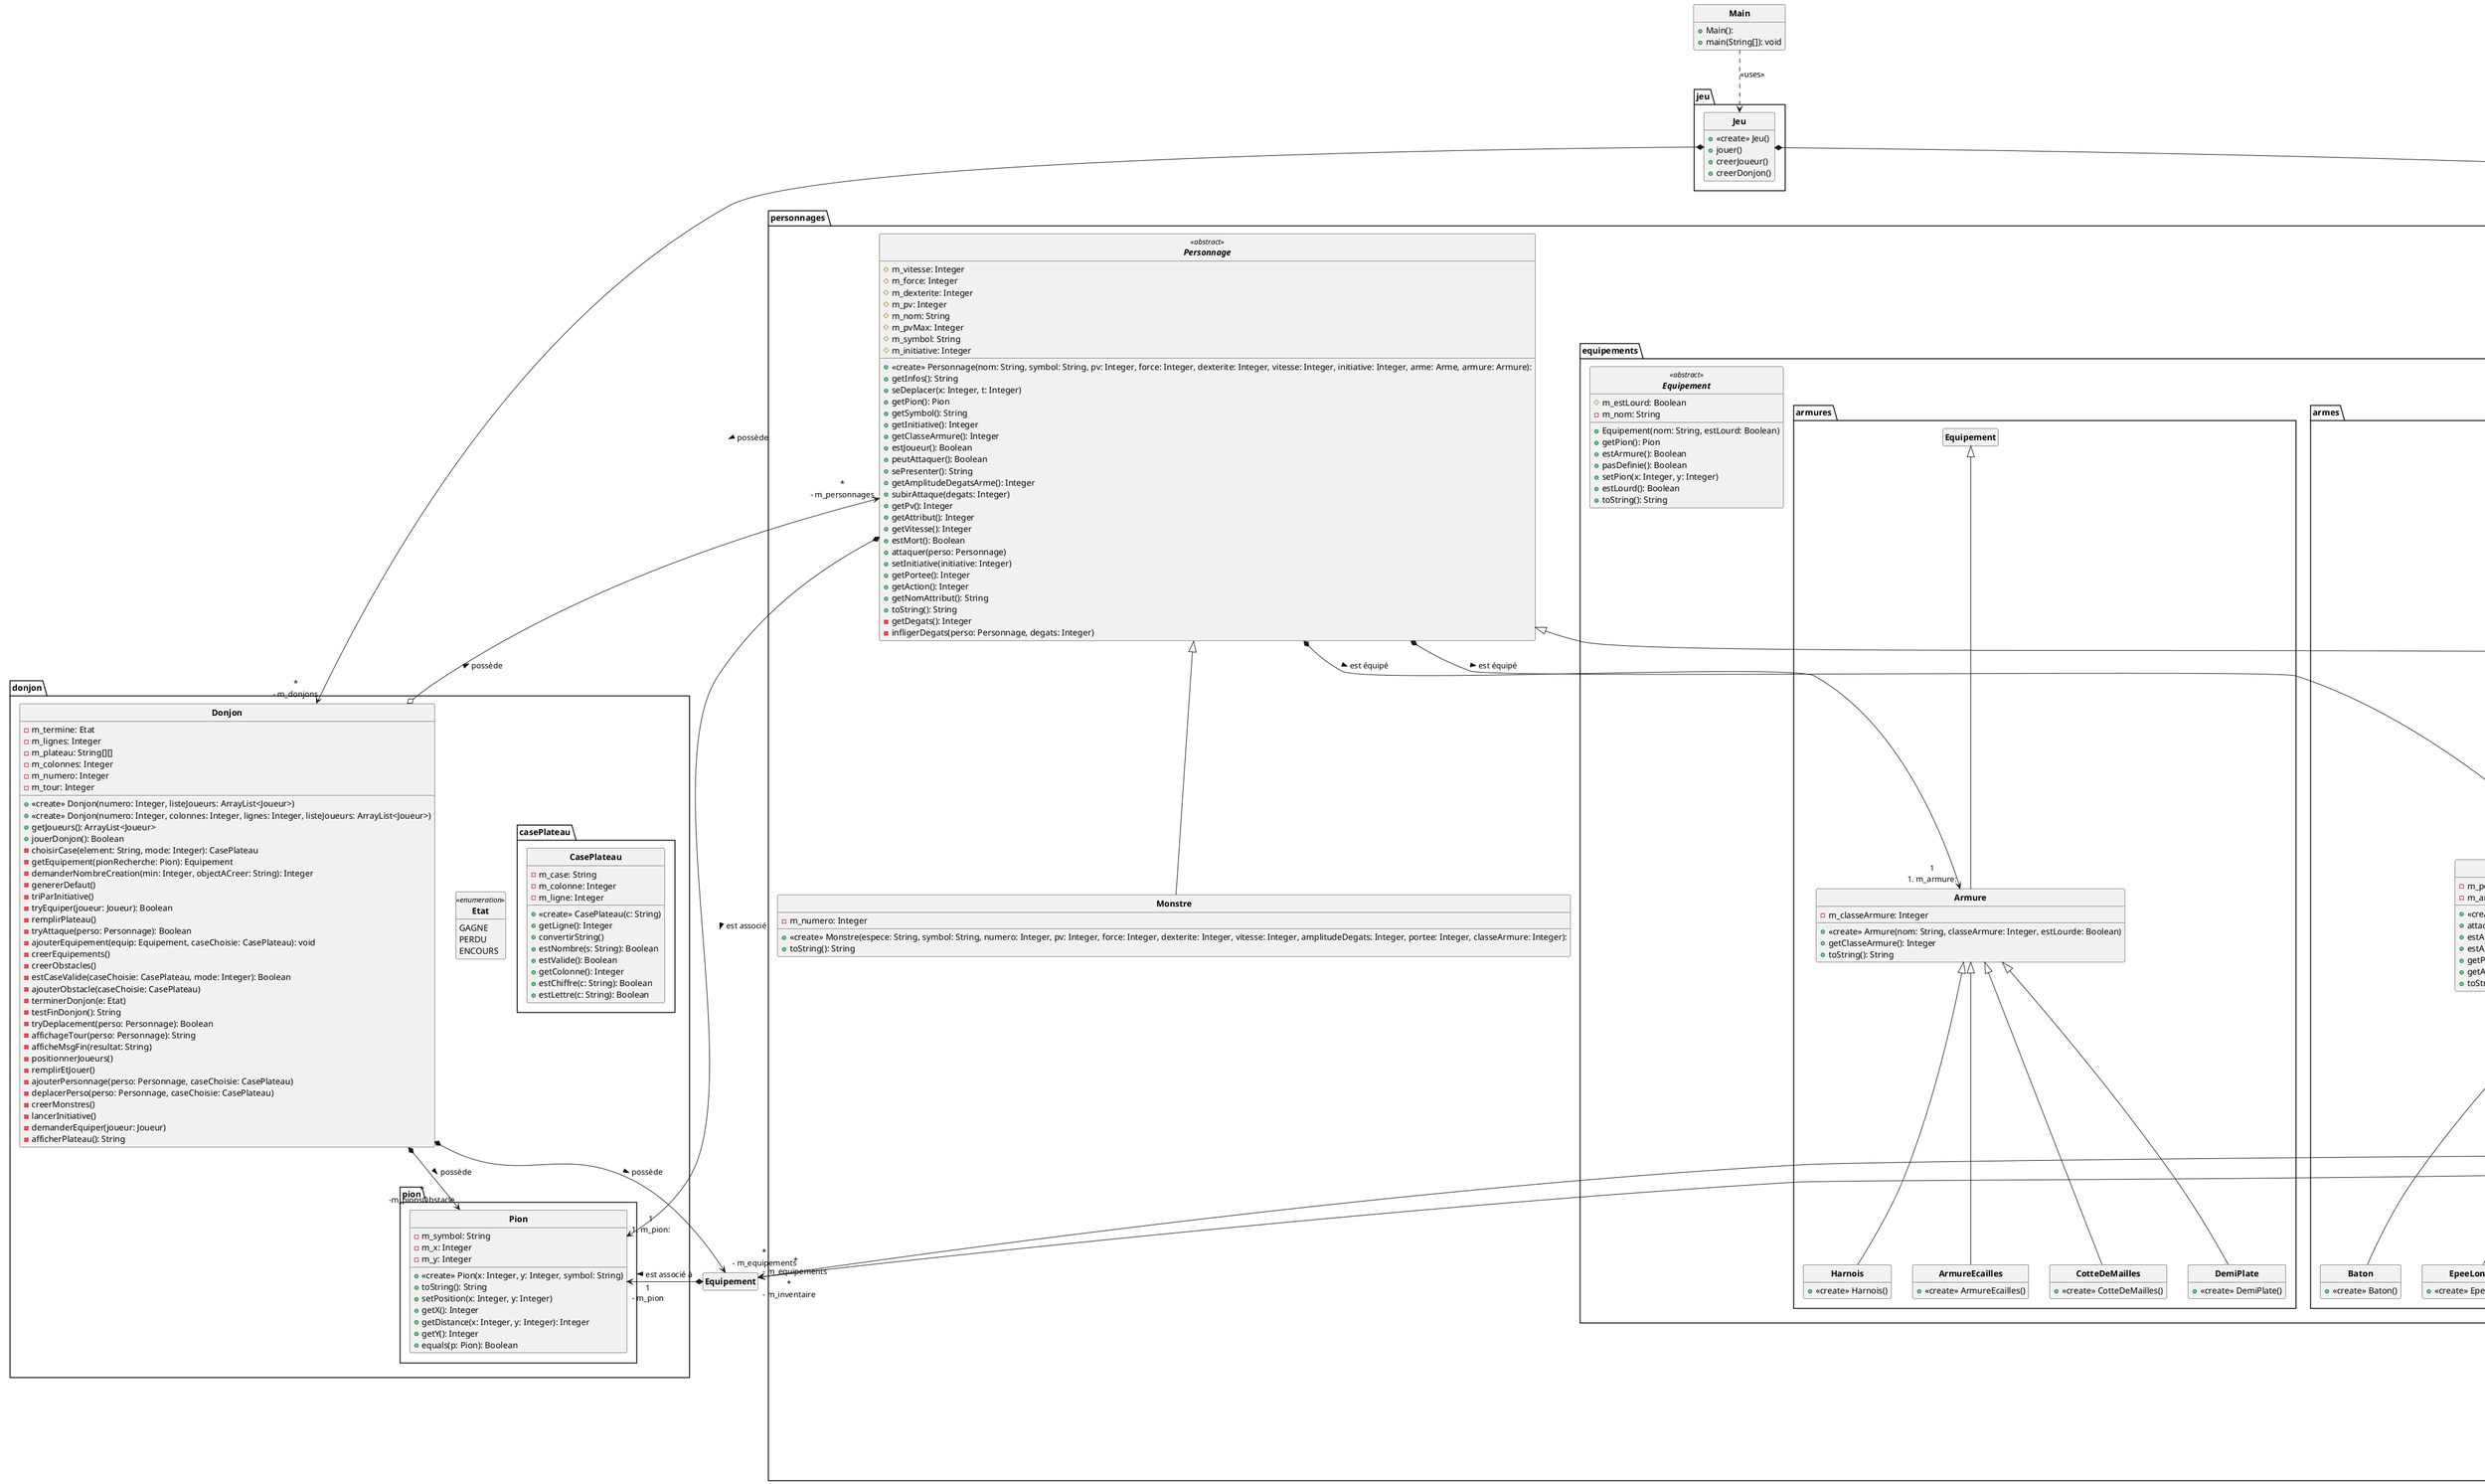 @startuml
skinparam AttributeIconSize 0
skinparam classFontStyle Bold
skinparam style strictuml
hide empty members

package donjon{
    package casePlateau{
        class CasePlateau {
          - m_case: String
          - m_colonne: Integer
          - m_ligne: Integer
          + <<create>> CasePlateau(c: String)
          + getLigne(): Integer
          + convertirString()
          + estNombre(s: String): Boolean
          + estValide(): Boolean
          + getColonne(): Integer
          + estChiffre(c: String): Boolean
          + estLettre(c: String): Boolean
        }
    }
    package pion{
        class Pion {
          - m_symbol: String
          - m_x: Integer
          - m_y: Integer
          + <<create >> Pion(x: Integer, y: Integer, symbol: String)
          + toString(): String
          + setPosition(x: Integer, y: Integer)
          + getX(): Integer
          + getDistance(x: Integer, y: Integer): Integer
          + getY(): Integer
          + equals(p: Pion): Boolean
        }
    }
    enum Etat << enumeration >> {
      GAGNE
      PERDU
      ENCOURS
    }
    class Donjon {
      - m_termine: Etat
      - m_lignes: Integer
      - m_plateau: String[][]
      - m_colonnes: Integer
      - m_numero: Integer
      - m_tour: Integer
      + <<create>> Donjon(numero: Integer, listeJoueurs: ArrayList<Joueur>)
      + <<create>> Donjon(numero: Integer, colonnes: Integer, lignes: Integer, listeJoueurs: ArrayList<Joueur>)
      + getJoueurs(): ArrayList<Joueur>
      + jouerDonjon(): Boolean
      - choisirCase(element: String, mode: Integer): CasePlateau
      - getEquipement(pionRecherche: Pion): Equipement
      - demanderNombreCreation(min: Integer, objectACreer: String): Integer
      - genererDefaut()
      - triParInitiative()
      - tryEquiper(joueur: Joueur): Boolean
      - remplirPlateau()
      - tryAttaque(perso: Personnage): Boolean
      - ajouterEquipement(equip: Equipement, caseChoisie: CasePlateau): void
      - creerEquipements()
      - creerObstacles()
      - estCaseValide(caseChoisie: CasePlateau, mode: Integer): Boolean
      - ajouterObstacle(caseChoisie: CasePlateau)
      - terminerDonjon(e: Etat)
      - testFinDonjon(): String
      - tryDeplacement(perso: Personnage): Boolean
      - affichageTour(perso: Personnage): String
      - afficheMsgFin(resultat: String)
      - positionnerJoueurs()
      - remplirEtJouer()
      - ajouterPersonnage(perso: Personnage, caseChoisie: CasePlateau)
      - deplacerPerso(perso: Personnage, caseChoisie: CasePlateau)
      - creerMonstres()
      - lancerInitiative()
      - demanderEquiper(joueur: Joueur)
      - afficherPlateau(): String
    }
}

package jeu{
    class Jeu {
      + <<create>> Jeu()
      + jouer()
      + creerJoueur()
      + creerDonjon()
    }
}

package personnages{
    package classes{
       abstract class Classe <<abstract>> {
          - m_pv: Integer
          - m_nom: String
	      + <<create>> Classe(nom: String, pv: Integer, equipements: ArrayList<Equipement>)
          + toString(): String
          + getPv(): Integer
          + getEquipements(): ArrayList<Equipement>
       }
        class Clerc extends Classe {
          - m_equipements: ArrayList<Equipement>
	      + <<create>> Clerc()
        }
        class Guerrier extends Classe {
          - m_equipements: ArrayList<Equipement>
	      + <<create>> Guerrier()
        }
        class Magicien extends Classe {
          - m_equipements: ArrayList<Equipement>
	      + <<create>> Magicien()
        }
        class Roublard extends Classe {
          - m_equipements: ArrayList<Equipement>
	      + <<create>> Roublard()
        }
    }
    package equipements{
        package armes{
	    class Arme extends Equipement {
              - m_portee: Integer
              - m_amplitudeDegats: Integer
	          + <<create>> Arme(nom: String, amplitudeDegats: Integer, portee: Integer, estLourde: Boolean)
              + attaque(): Integer
              + estArmeDistance(): Boolean
              + estArmure(): Boolean
              + getPortee(): Integer
              + getAmplitudeDegats(): Integer
              + toString(): String
            }
            class Arbalete extends Arme {
              + <<create>> Arbalete()
            }
            class Arc extends Arme {
              + <<create>> Arc()
            }
            class Baton extends Arme {
              + <<create>> Baton()
            }
            class EpeeLongue extends Arme {
              + <<create>> EpeeLongue()
            }
            class Fronde extends Arme {
              + <<create>> Fronde()
            }
            class Masse extends Arme {
              + <<create>> Masse()
            }
            class Rapiere extends Arme {
              + <<create>> Rapiere()
            }
        }
        package armures{
            class Armure extends Equipement {
              - m_classeArmure: Integer
	          + <<create>> Armure(nom: String, classeArmure: Integer, estLourde: Boolean)
              + getClasseArmure(): Integer
              + toString(): String
            }
            class ArmureEcailles extends Armure {
              + <<create>> ArmureEcailles()
            }
            class CotteDeMailles extends Armure {
              + <<create>> CotteDeMailles()
            }
            class DemiPlate extends Armure {
              + <<create>> DemiPlate()
            }
            class Harnois extends Armure {
              + <<create>> Harnois()
            }
        }
        abstract class Equipement <<abstract>> {
          # m_estLourd: Boolean
          - m_nom: String
	      + Equipement(nom: String, estLourd: Boolean)
          + getPion(): Pion
          + estArmure(): Boolean
          + pasDefinie(): Boolean
          + setPion(x: Integer, y: Integer)
          + estLourd(): Boolean
          + toString(): String
        }
    }
    package races{
        class Elf extends Race {
          + <<create>> Elf()
        }
        class Halfelin extends Race {
          + <<create>> Halfelin()
        }
        class Humain extends Race {
          + <<create>> Humain()
        }
        class Nain extends Race {
          + <<create>> Nain()
        }
        abstract class Race <<abstract>> {
          - m_nom: String
          - m_dexterite: Integer
          - m_vitesse: Integer
          - m_initiative: Integer
          - m_force: Integer
          - m_pv: Integer
	      + <<create>> Race(nom: String, pv: Integer, force: Integer, dexterite: Integer, vitesse: Integer, initiative: Integer):
          + toString(): String
          + setAttributs(pv: Integer, force: Integer, dexterite: Integer, vitesse:  Integer, initiative: Integer)
        }
    }
    class Joueur extends Personnage {
      + <<create>> Joueur(nom: String, race: Race, classe: Classe)
      + recuperer(Equipement)
      + getInfos(): String
      + estJoueur(): Boolean
      + getAction(): Integer
      + equiper()
      + sePresenter(): String
      + getTailleInventaire(): Integer
      + regagnePv()
      + getClasse(): String
      + contenuInventaire(): String
      + toString(): String
      - choisirEquipement(): Equipement
    }
    class Monstre extends Personnage {
      - m_numero: Integer
      + <<create>> Monstre(espece: String, symbol: String, numero: Integer, pv: Integer, force: Integer, dexterite: Integer, vitesse: Integer, amplitudeDegats: Integer, portee: Integer, classeArmure: Integer):
      + toString(): String
    }
    abstract class Personnage <<abstract>> {
      # m_vitesse: Integer
      # m_force: Integer
      # m_dexterite: Integer
      # m_pv: Integer
      # m_nom: String
      # m_pvMax: Integer
      # m_symbol: String
      # m_initiative: Integer
      + <<create>> Personnage(nom: String, symbol: String, pv: Integer, force: Integer, dexterite: Integer, vitesse: Integer, initiative: Integer, arme: Arme, armure: Armure):
      + getInfos(): String
      + seDeplacer(x: Integer, t: Integer)
      + getPion(): Pion
      + getSymbol(): String
      + getInitiative(): Integer
      + getClasseArmure(): Integer
      + estJoueur(): Boolean
      + peutAttaquer(): Boolean
      + sePresenter(): String
      + getAmplitudeDegatsArme(): Integer
      + subirAttaque(degats: Integer)
      + getPv(): Integer
      + getAttribut(): Integer
      + getVitesse(): Integer
      + estMort(): Boolean
      + attaquer(perso: Personnage)
      + setInitiative(initiative: Integer)
      + getPortee(): Integer
      + getAction(): Integer
      + getNomAttribut(): String
      + toString(): String
      - getDegats(): Integer
      - infligerDegats(perso: Personnage, degats: Integer)
    }
}

class Main {
  + Main():
  + main(String[]): void
}

Donjon o--> "*\n- m_personnages" Personnage : possède >
Donjon *--> "*\n- m_equipements" Equipement : possède >
Donjon *--> "*\n-m_pionsObstacle" Pion : possède >

Jeu *---> "*\n- m_joueurs" Joueur: participe à <
Jeu *---> "*\n- m_donjons" Donjon: possède >

Classe *---> "*\n- m_equipements " Equipement

Equipement *--> "1\n- m_pion" Pion: est associé à >

Joueur *--> "*\n- m_inventaire" Equipement: possède >
Joueur *--> "1\n- m_classe" Classe: est >
Joueur *--> "1\n- m_race" Race: est >

Personnage *--> "1\n# m_armure:" Armure: est équipé >
Personnage *--> "1\n# m_arme:" Arme: est équipé >
Personnage *--> "1\n# m_pion:" Pion: est associé >

Main ..> Jeu : <<uses>>

@enduml
